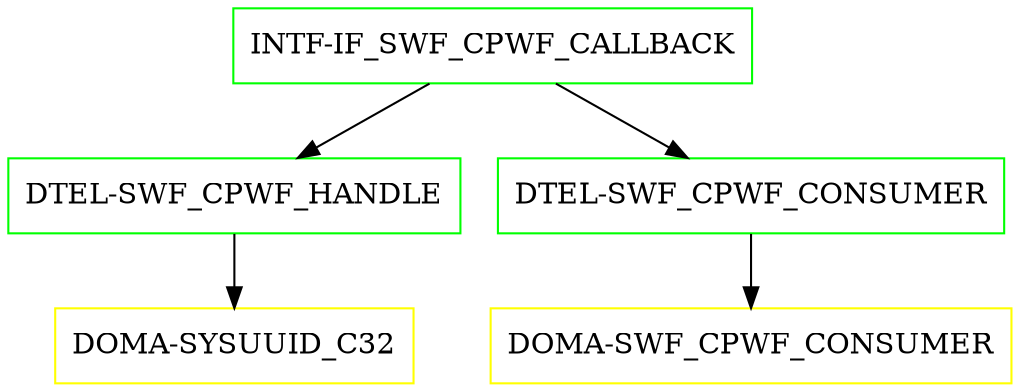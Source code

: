 digraph G {
  "INTF-IF_SWF_CPWF_CALLBACK" [shape=box,color=green];
  "DTEL-SWF_CPWF_HANDLE" [shape=box,color=green,URL="./DTEL_SWF_CPWF_HANDLE.html"];
  "DOMA-SYSUUID_C32" [shape=box,color=yellow,URL="./DOMA_SYSUUID_C32.html"];
  "DTEL-SWF_CPWF_CONSUMER" [shape=box,color=green,URL="./DTEL_SWF_CPWF_CONSUMER.html"];
  "DOMA-SWF_CPWF_CONSUMER" [shape=box,color=yellow,URL="./DOMA_SWF_CPWF_CONSUMER.html"];
  "INTF-IF_SWF_CPWF_CALLBACK" -> "DTEL-SWF_CPWF_CONSUMER";
  "INTF-IF_SWF_CPWF_CALLBACK" -> "DTEL-SWF_CPWF_HANDLE";
  "DTEL-SWF_CPWF_HANDLE" -> "DOMA-SYSUUID_C32";
  "DTEL-SWF_CPWF_CONSUMER" -> "DOMA-SWF_CPWF_CONSUMER";
}
